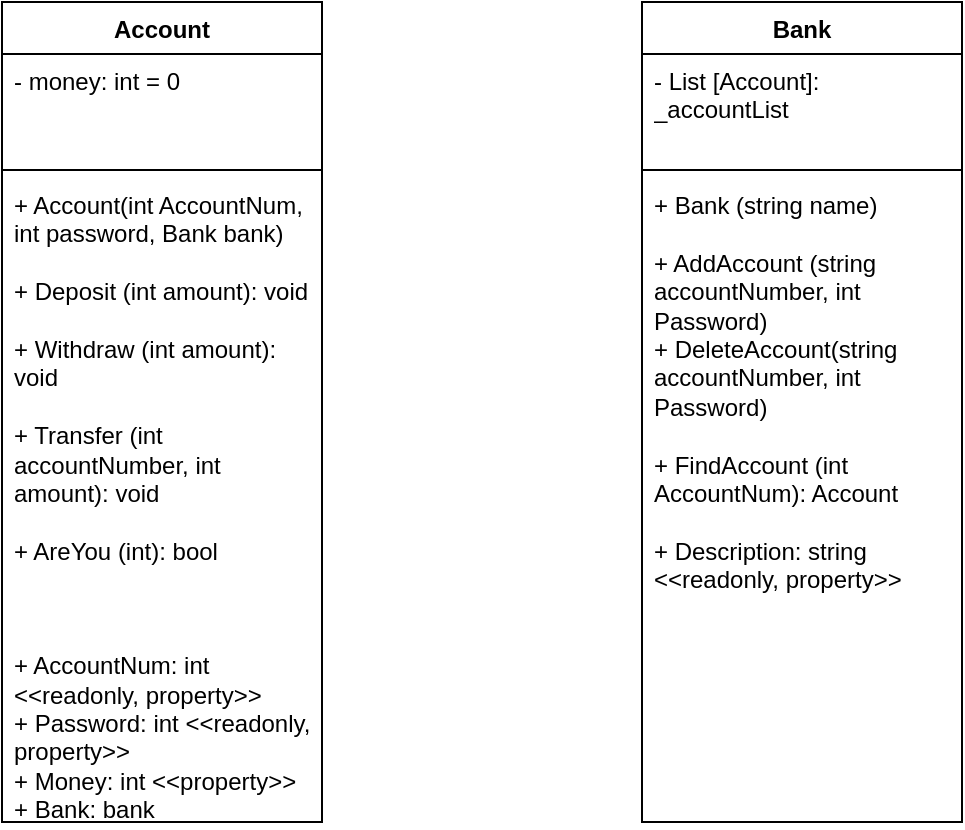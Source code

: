 <mxfile version="24.4.13" type="device">
  <diagram id="4hGNNaWelnX5ogM7S-4X" name="Page-1">
    <mxGraphModel dx="1235" dy="731" grid="1" gridSize="10" guides="1" tooltips="1" connect="1" arrows="1" fold="1" page="1" pageScale="1" pageWidth="850" pageHeight="1100" math="0" shadow="0">
      <root>
        <mxCell id="0" />
        <mxCell id="1" parent="0" />
        <mxCell id="YOJYTE3-wiDfbg3zjTLi-4" value="Account" style="swimlane;fontStyle=1;align=center;verticalAlign=top;childLayout=stackLayout;horizontal=1;startSize=26;horizontalStack=0;resizeParent=1;resizeParentMax=0;resizeLast=0;collapsible=1;marginBottom=0;whiteSpace=wrap;html=1;" vertex="1" parent="1">
          <mxGeometry x="280" y="240" width="160" height="410" as="geometry" />
        </mxCell>
        <mxCell id="YOJYTE3-wiDfbg3zjTLi-5" value="&lt;div&gt;- money: int = 0&lt;/div&gt;" style="text;strokeColor=none;fillColor=none;align=left;verticalAlign=top;spacingLeft=4;spacingRight=4;overflow=hidden;rotatable=0;points=[[0,0.5],[1,0.5]];portConstraint=eastwest;whiteSpace=wrap;html=1;" vertex="1" parent="YOJYTE3-wiDfbg3zjTLi-4">
          <mxGeometry y="26" width="160" height="54" as="geometry" />
        </mxCell>
        <mxCell id="YOJYTE3-wiDfbg3zjTLi-6" value="" style="line;strokeWidth=1;fillColor=none;align=left;verticalAlign=middle;spacingTop=-1;spacingLeft=3;spacingRight=3;rotatable=0;labelPosition=right;points=[];portConstraint=eastwest;strokeColor=inherit;" vertex="1" parent="YOJYTE3-wiDfbg3zjTLi-4">
          <mxGeometry y="80" width="160" height="8" as="geometry" />
        </mxCell>
        <mxCell id="YOJYTE3-wiDfbg3zjTLi-7" value="+ Account(int AccountNum, int password, Bank bank)&amp;nbsp;&lt;div&gt;&lt;br&gt;&lt;/div&gt;&lt;div&gt;+ Deposit (int amount): void&lt;br&gt;&lt;br&gt;+ Withdraw (int amount): void&lt;/div&gt;&lt;div&gt;&lt;br&gt;+ Transfer (int accountNumber, int amount): void&lt;/div&gt;&lt;div&gt;&lt;br&gt;&lt;/div&gt;&lt;div&gt;+ AreYou (int): bool&lt;/div&gt;&lt;div&gt;&lt;br&gt;&lt;br&gt;&lt;br&gt;+ AccountNum: int &amp;lt;&amp;lt;readonly, property&amp;gt;&amp;gt;&lt;/div&gt;&lt;div&gt;+ Password: int &amp;lt;&amp;lt;readonly, property&amp;gt;&amp;gt;&lt;br&gt;+ Money: int &amp;lt;&amp;lt;property&amp;gt;&amp;gt;&lt;/div&gt;&lt;div&gt;+ Bank: bank&lt;/div&gt;" style="text;strokeColor=none;fillColor=none;align=left;verticalAlign=top;spacingLeft=4;spacingRight=4;overflow=hidden;rotatable=0;points=[[0,0.5],[1,0.5]];portConstraint=eastwest;whiteSpace=wrap;html=1;" vertex="1" parent="YOJYTE3-wiDfbg3zjTLi-4">
          <mxGeometry y="88" width="160" height="322" as="geometry" />
        </mxCell>
        <mxCell id="YOJYTE3-wiDfbg3zjTLi-8" value="Bank" style="swimlane;fontStyle=1;align=center;verticalAlign=top;childLayout=stackLayout;horizontal=1;startSize=26;horizontalStack=0;resizeParent=1;resizeParentMax=0;resizeLast=0;collapsible=1;marginBottom=0;whiteSpace=wrap;html=1;" vertex="1" parent="1">
          <mxGeometry x="600" y="240" width="160" height="410" as="geometry" />
        </mxCell>
        <mxCell id="YOJYTE3-wiDfbg3zjTLi-9" value="- List [Account]: _accountList" style="text;strokeColor=none;fillColor=none;align=left;verticalAlign=top;spacingLeft=4;spacingRight=4;overflow=hidden;rotatable=0;points=[[0,0.5],[1,0.5]];portConstraint=eastwest;whiteSpace=wrap;html=1;" vertex="1" parent="YOJYTE3-wiDfbg3zjTLi-8">
          <mxGeometry y="26" width="160" height="54" as="geometry" />
        </mxCell>
        <mxCell id="YOJYTE3-wiDfbg3zjTLi-10" value="" style="line;strokeWidth=1;fillColor=none;align=left;verticalAlign=middle;spacingTop=-1;spacingLeft=3;spacingRight=3;rotatable=0;labelPosition=right;points=[];portConstraint=eastwest;strokeColor=inherit;" vertex="1" parent="YOJYTE3-wiDfbg3zjTLi-8">
          <mxGeometry y="80" width="160" height="8" as="geometry" />
        </mxCell>
        <mxCell id="YOJYTE3-wiDfbg3zjTLi-11" value="+ Bank (string name)&lt;div&gt;&lt;br&gt;&lt;/div&gt;&lt;div&gt;+ AddAccount (string accountNumber, int Password)&lt;/div&gt;&lt;div&gt;+ DeleteAccount(string accountNumber, int Password)&lt;/div&gt;&lt;div&gt;&lt;br&gt;&lt;/div&gt;&lt;div&gt;+ FindAccount (int AccountNum): Account&lt;/div&gt;&lt;div&gt;&lt;br&gt;&lt;/div&gt;&lt;div&gt;+ Description: string &amp;lt;&amp;lt;readonly, property&amp;gt;&amp;gt;&lt;/div&gt;" style="text;strokeColor=none;fillColor=none;align=left;verticalAlign=top;spacingLeft=4;spacingRight=4;overflow=hidden;rotatable=0;points=[[0,0.5],[1,0.5]];portConstraint=eastwest;whiteSpace=wrap;html=1;" vertex="1" parent="YOJYTE3-wiDfbg3zjTLi-8">
          <mxGeometry y="88" width="160" height="322" as="geometry" />
        </mxCell>
      </root>
    </mxGraphModel>
  </diagram>
</mxfile>
